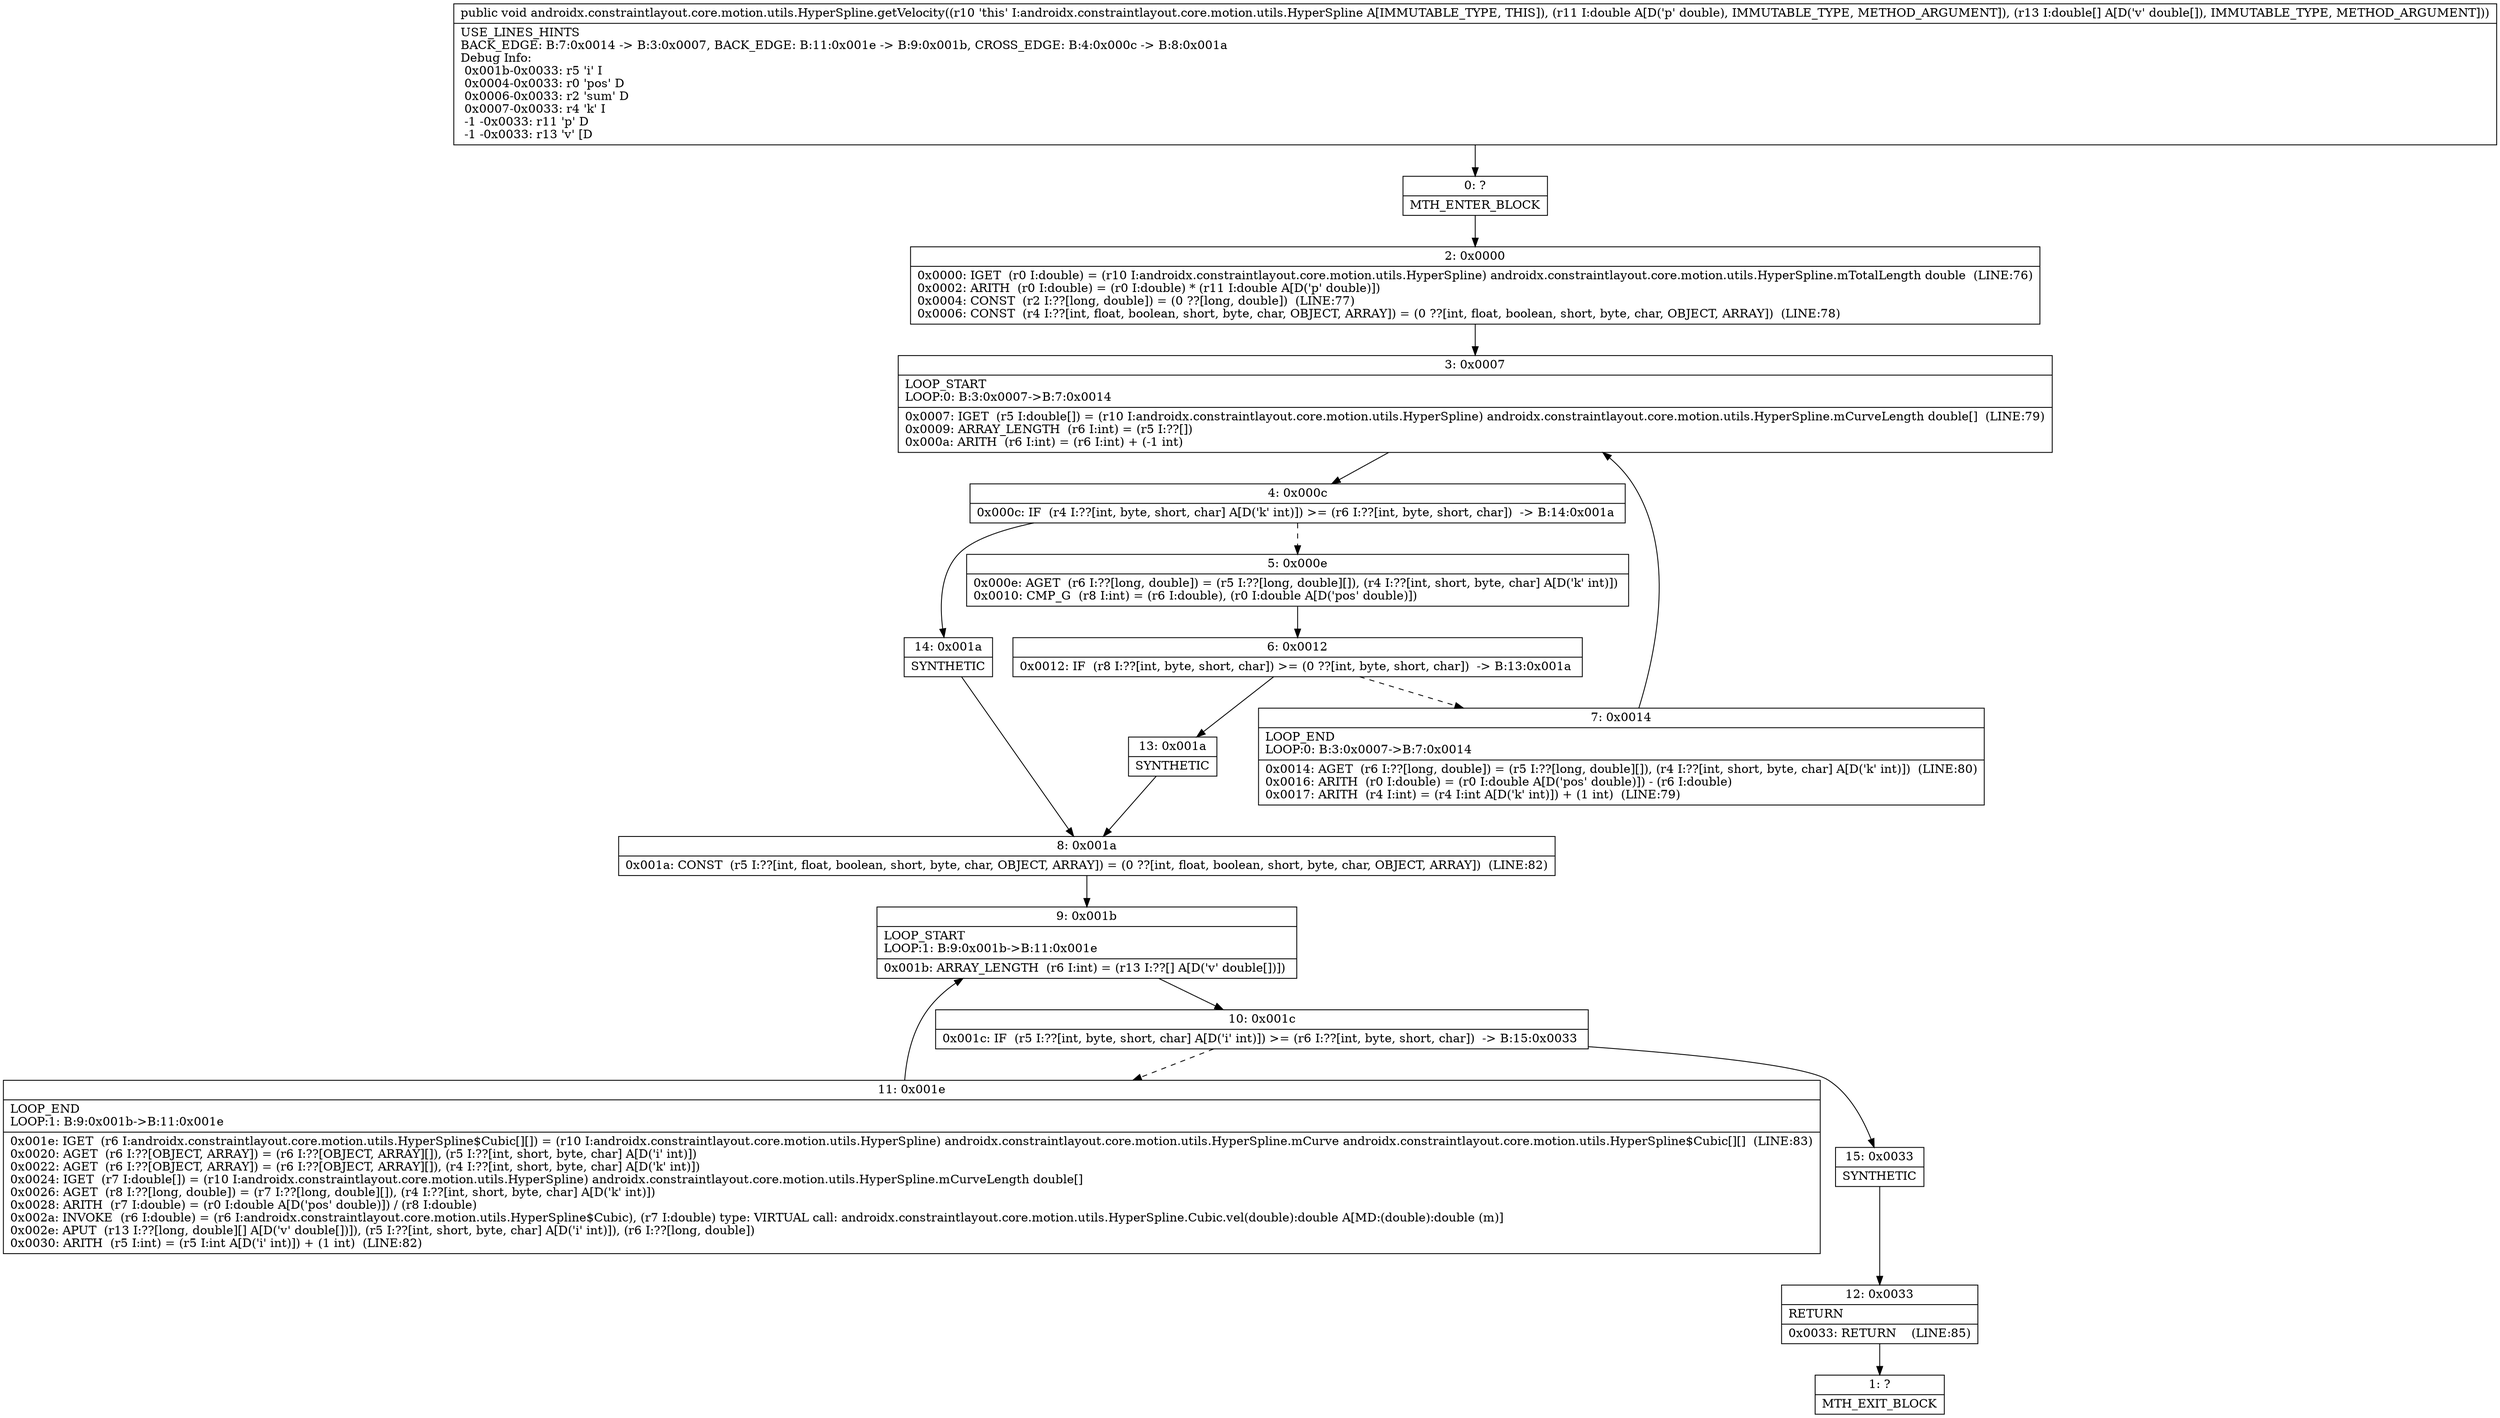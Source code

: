 digraph "CFG forandroidx.constraintlayout.core.motion.utils.HyperSpline.getVelocity(D[D)V" {
Node_0 [shape=record,label="{0\:\ ?|MTH_ENTER_BLOCK\l}"];
Node_2 [shape=record,label="{2\:\ 0x0000|0x0000: IGET  (r0 I:double) = (r10 I:androidx.constraintlayout.core.motion.utils.HyperSpline) androidx.constraintlayout.core.motion.utils.HyperSpline.mTotalLength double  (LINE:76)\l0x0002: ARITH  (r0 I:double) = (r0 I:double) * (r11 I:double A[D('p' double)]) \l0x0004: CONST  (r2 I:??[long, double]) = (0 ??[long, double])  (LINE:77)\l0x0006: CONST  (r4 I:??[int, float, boolean, short, byte, char, OBJECT, ARRAY]) = (0 ??[int, float, boolean, short, byte, char, OBJECT, ARRAY])  (LINE:78)\l}"];
Node_3 [shape=record,label="{3\:\ 0x0007|LOOP_START\lLOOP:0: B:3:0x0007\-\>B:7:0x0014\l|0x0007: IGET  (r5 I:double[]) = (r10 I:androidx.constraintlayout.core.motion.utils.HyperSpline) androidx.constraintlayout.core.motion.utils.HyperSpline.mCurveLength double[]  (LINE:79)\l0x0009: ARRAY_LENGTH  (r6 I:int) = (r5 I:??[]) \l0x000a: ARITH  (r6 I:int) = (r6 I:int) + (\-1 int) \l}"];
Node_4 [shape=record,label="{4\:\ 0x000c|0x000c: IF  (r4 I:??[int, byte, short, char] A[D('k' int)]) \>= (r6 I:??[int, byte, short, char])  \-\> B:14:0x001a \l}"];
Node_5 [shape=record,label="{5\:\ 0x000e|0x000e: AGET  (r6 I:??[long, double]) = (r5 I:??[long, double][]), (r4 I:??[int, short, byte, char] A[D('k' int)]) \l0x0010: CMP_G  (r8 I:int) = (r6 I:double), (r0 I:double A[D('pos' double)]) \l}"];
Node_6 [shape=record,label="{6\:\ 0x0012|0x0012: IF  (r8 I:??[int, byte, short, char]) \>= (0 ??[int, byte, short, char])  \-\> B:13:0x001a \l}"];
Node_7 [shape=record,label="{7\:\ 0x0014|LOOP_END\lLOOP:0: B:3:0x0007\-\>B:7:0x0014\l|0x0014: AGET  (r6 I:??[long, double]) = (r5 I:??[long, double][]), (r4 I:??[int, short, byte, char] A[D('k' int)])  (LINE:80)\l0x0016: ARITH  (r0 I:double) = (r0 I:double A[D('pos' double)]) \- (r6 I:double) \l0x0017: ARITH  (r4 I:int) = (r4 I:int A[D('k' int)]) + (1 int)  (LINE:79)\l}"];
Node_13 [shape=record,label="{13\:\ 0x001a|SYNTHETIC\l}"];
Node_8 [shape=record,label="{8\:\ 0x001a|0x001a: CONST  (r5 I:??[int, float, boolean, short, byte, char, OBJECT, ARRAY]) = (0 ??[int, float, boolean, short, byte, char, OBJECT, ARRAY])  (LINE:82)\l}"];
Node_9 [shape=record,label="{9\:\ 0x001b|LOOP_START\lLOOP:1: B:9:0x001b\-\>B:11:0x001e\l|0x001b: ARRAY_LENGTH  (r6 I:int) = (r13 I:??[] A[D('v' double[])]) \l}"];
Node_10 [shape=record,label="{10\:\ 0x001c|0x001c: IF  (r5 I:??[int, byte, short, char] A[D('i' int)]) \>= (r6 I:??[int, byte, short, char])  \-\> B:15:0x0033 \l}"];
Node_11 [shape=record,label="{11\:\ 0x001e|LOOP_END\lLOOP:1: B:9:0x001b\-\>B:11:0x001e\l|0x001e: IGET  (r6 I:androidx.constraintlayout.core.motion.utils.HyperSpline$Cubic[][]) = (r10 I:androidx.constraintlayout.core.motion.utils.HyperSpline) androidx.constraintlayout.core.motion.utils.HyperSpline.mCurve androidx.constraintlayout.core.motion.utils.HyperSpline$Cubic[][]  (LINE:83)\l0x0020: AGET  (r6 I:??[OBJECT, ARRAY]) = (r6 I:??[OBJECT, ARRAY][]), (r5 I:??[int, short, byte, char] A[D('i' int)]) \l0x0022: AGET  (r6 I:??[OBJECT, ARRAY]) = (r6 I:??[OBJECT, ARRAY][]), (r4 I:??[int, short, byte, char] A[D('k' int)]) \l0x0024: IGET  (r7 I:double[]) = (r10 I:androidx.constraintlayout.core.motion.utils.HyperSpline) androidx.constraintlayout.core.motion.utils.HyperSpline.mCurveLength double[] \l0x0026: AGET  (r8 I:??[long, double]) = (r7 I:??[long, double][]), (r4 I:??[int, short, byte, char] A[D('k' int)]) \l0x0028: ARITH  (r7 I:double) = (r0 I:double A[D('pos' double)]) \/ (r8 I:double) \l0x002a: INVOKE  (r6 I:double) = (r6 I:androidx.constraintlayout.core.motion.utils.HyperSpline$Cubic), (r7 I:double) type: VIRTUAL call: androidx.constraintlayout.core.motion.utils.HyperSpline.Cubic.vel(double):double A[MD:(double):double (m)]\l0x002e: APUT  (r13 I:??[long, double][] A[D('v' double[])]), (r5 I:??[int, short, byte, char] A[D('i' int)]), (r6 I:??[long, double]) \l0x0030: ARITH  (r5 I:int) = (r5 I:int A[D('i' int)]) + (1 int)  (LINE:82)\l}"];
Node_15 [shape=record,label="{15\:\ 0x0033|SYNTHETIC\l}"];
Node_12 [shape=record,label="{12\:\ 0x0033|RETURN\l|0x0033: RETURN    (LINE:85)\l}"];
Node_1 [shape=record,label="{1\:\ ?|MTH_EXIT_BLOCK\l}"];
Node_14 [shape=record,label="{14\:\ 0x001a|SYNTHETIC\l}"];
MethodNode[shape=record,label="{public void androidx.constraintlayout.core.motion.utils.HyperSpline.getVelocity((r10 'this' I:androidx.constraintlayout.core.motion.utils.HyperSpline A[IMMUTABLE_TYPE, THIS]), (r11 I:double A[D('p' double), IMMUTABLE_TYPE, METHOD_ARGUMENT]), (r13 I:double[] A[D('v' double[]), IMMUTABLE_TYPE, METHOD_ARGUMENT]))  | USE_LINES_HINTS\lBACK_EDGE: B:7:0x0014 \-\> B:3:0x0007, BACK_EDGE: B:11:0x001e \-\> B:9:0x001b, CROSS_EDGE: B:4:0x000c \-\> B:8:0x001a\lDebug Info:\l  0x001b\-0x0033: r5 'i' I\l  0x0004\-0x0033: r0 'pos' D\l  0x0006\-0x0033: r2 'sum' D\l  0x0007\-0x0033: r4 'k' I\l  \-1 \-0x0033: r11 'p' D\l  \-1 \-0x0033: r13 'v' [D\l}"];
MethodNode -> Node_0;Node_0 -> Node_2;
Node_2 -> Node_3;
Node_3 -> Node_4;
Node_4 -> Node_5[style=dashed];
Node_4 -> Node_14;
Node_5 -> Node_6;
Node_6 -> Node_7[style=dashed];
Node_6 -> Node_13;
Node_7 -> Node_3;
Node_13 -> Node_8;
Node_8 -> Node_9;
Node_9 -> Node_10;
Node_10 -> Node_11[style=dashed];
Node_10 -> Node_15;
Node_11 -> Node_9;
Node_15 -> Node_12;
Node_12 -> Node_1;
Node_14 -> Node_8;
}

